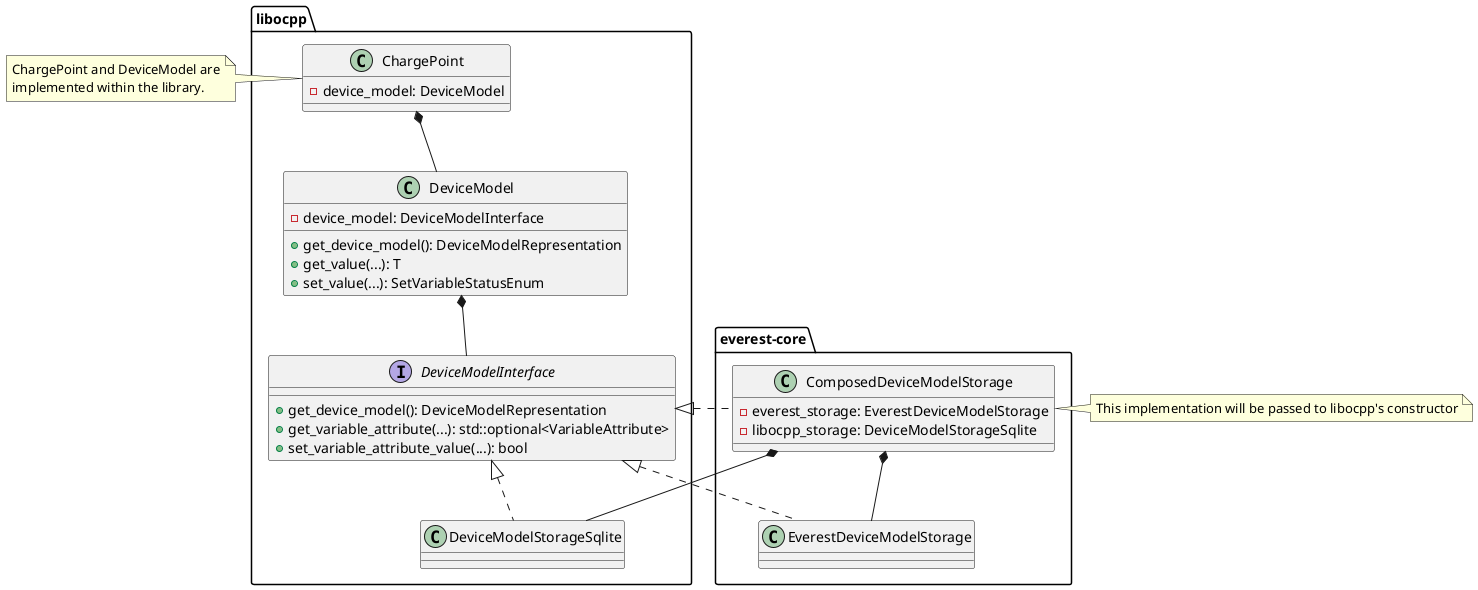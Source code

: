 @startuml

package libocpp {

class ChargePoint {
  - device_model: DeviceModel
}

class DeviceModel {
  - device_model: DeviceModelInterface
  + get_device_model(): DeviceModelRepresentation
  + get_value(...): T
  + set_value(...): SetVariableStatusEnum
}

interface DeviceModelInterface {
  + get_device_model(): DeviceModelRepresentation
  + get_variable_attribute(...): std::optional<VariableAttribute>
  + set_variable_attribute_value(...): bool
}

class DeviceModelStorageSqlite implements DeviceModelInterface

}

package everest-core {

class EverestDeviceModelStorage implements libocpp.DeviceModelInterface
class ComposedDeviceModelStorage implements libocpp.DeviceModelInterface {
    - everest_storage: EverestDeviceModelStorage
    - libocpp_storage: DeviceModelStorageSqlite
}
}

note left of ChargePoint
  ChargePoint and DeviceModel are
  implemented within the library.
end note

note right of ComposedDeviceModelStorage
    This implementation will be passed to libocpp's constructor
end note

ChargePoint *-- DeviceModel
DeviceModel *-- DeviceModelInterface
ComposedDeviceModelStorage *-- EverestDeviceModelStorage
ComposedDeviceModelStorage *-- DeviceModelStorageSqlite

@enduml

